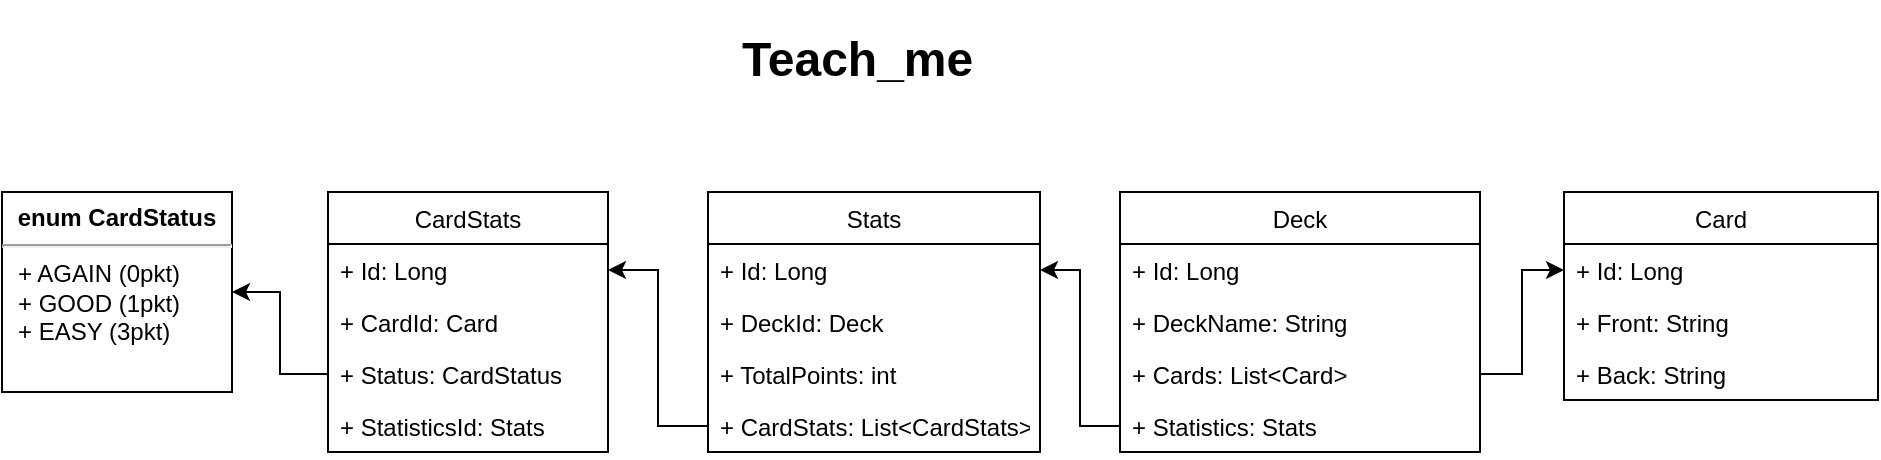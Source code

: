 <mxfile version="20.8.20" type="device"><diagram name="Strona-1" id="C09MxdmME8eIG6dmTotm"><mxGraphModel dx="1615" dy="764" grid="0" gridSize="10" guides="1" tooltips="1" connect="1" arrows="1" fold="1" page="0" pageScale="1" pageWidth="827" pageHeight="1169" math="0" shadow="0"><root><mxCell id="0"/><mxCell id="1" parent="0"/><mxCell id="RwmrF1Tj0tmwLUVZTNdM-1" value="&lt;h1&gt;Teach_me&lt;/h1&gt;" style="text;html=1;strokeColor=none;fillColor=none;spacing=5;spacingTop=-20;whiteSpace=wrap;overflow=hidden;rounded=0;" vertex="1" parent="1"><mxGeometry x="123" y="385" width="190" height="45" as="geometry"/></mxCell><mxCell id="RwmrF1Tj0tmwLUVZTNdM-2" value="Deck" style="swimlane;fontStyle=0;childLayout=stackLayout;horizontal=1;startSize=26;fillColor=none;horizontalStack=0;resizeParent=1;resizeParentMax=0;resizeLast=0;collapsible=1;marginBottom=0;" vertex="1" parent="1"><mxGeometry x="317" y="471" width="180" height="130" as="geometry"/></mxCell><mxCell id="RwmrF1Tj0tmwLUVZTNdM-3" value="+ Id: Long  &#10;" style="text;strokeColor=none;fillColor=none;align=left;verticalAlign=top;spacingLeft=4;spacingRight=4;overflow=hidden;rotatable=0;points=[[0,0.5],[1,0.5]];portConstraint=eastwest;" vertex="1" parent="RwmrF1Tj0tmwLUVZTNdM-2"><mxGeometry y="26" width="180" height="26" as="geometry"/></mxCell><mxCell id="RwmrF1Tj0tmwLUVZTNdM-4" value="+ DeckName: String" style="text;strokeColor=none;fillColor=none;align=left;verticalAlign=top;spacingLeft=4;spacingRight=4;overflow=hidden;rotatable=0;points=[[0,0.5],[1,0.5]];portConstraint=eastwest;" vertex="1" parent="RwmrF1Tj0tmwLUVZTNdM-2"><mxGeometry y="52" width="180" height="26" as="geometry"/></mxCell><mxCell id="RwmrF1Tj0tmwLUVZTNdM-5" value="+ Cards: List&lt;Card&gt;" style="text;strokeColor=none;fillColor=none;align=left;verticalAlign=top;spacingLeft=4;spacingRight=4;overflow=hidden;rotatable=0;points=[[0,0.5],[1,0.5]];portConstraint=eastwest;" vertex="1" parent="RwmrF1Tj0tmwLUVZTNdM-2"><mxGeometry y="78" width="180" height="26" as="geometry"/></mxCell><mxCell id="RwmrF1Tj0tmwLUVZTNdM-6" value="+ Statistics: Stats" style="text;strokeColor=none;fillColor=none;align=left;verticalAlign=top;spacingLeft=4;spacingRight=4;overflow=hidden;rotatable=0;points=[[0,0.5],[1,0.5]];portConstraint=eastwest;" vertex="1" parent="RwmrF1Tj0tmwLUVZTNdM-2"><mxGeometry y="104" width="180" height="26" as="geometry"/></mxCell><mxCell id="RwmrF1Tj0tmwLUVZTNdM-8" value="Card" style="swimlane;fontStyle=0;childLayout=stackLayout;horizontal=1;startSize=26;fillColor=none;horizontalStack=0;resizeParent=1;resizeParentMax=0;resizeLast=0;collapsible=1;marginBottom=0;" vertex="1" parent="1"><mxGeometry x="539" y="471" width="157" height="104" as="geometry"/></mxCell><mxCell id="RwmrF1Tj0tmwLUVZTNdM-9" value="+ Id: Long" style="text;strokeColor=none;fillColor=none;align=left;verticalAlign=top;spacingLeft=4;spacingRight=4;overflow=hidden;rotatable=0;points=[[0,0.5],[1,0.5]];portConstraint=eastwest;" vertex="1" parent="RwmrF1Tj0tmwLUVZTNdM-8"><mxGeometry y="26" width="157" height="26" as="geometry"/></mxCell><mxCell id="RwmrF1Tj0tmwLUVZTNdM-10" value="+ Front: String" style="text;strokeColor=none;fillColor=none;align=left;verticalAlign=top;spacingLeft=4;spacingRight=4;overflow=hidden;rotatable=0;points=[[0,0.5],[1,0.5]];portConstraint=eastwest;" vertex="1" parent="RwmrF1Tj0tmwLUVZTNdM-8"><mxGeometry y="52" width="157" height="26" as="geometry"/></mxCell><mxCell id="RwmrF1Tj0tmwLUVZTNdM-11" value="+ Back: String" style="text;strokeColor=none;fillColor=none;align=left;verticalAlign=top;spacingLeft=4;spacingRight=4;overflow=hidden;rotatable=0;points=[[0,0.5],[1,0.5]];portConstraint=eastwest;" vertex="1" parent="RwmrF1Tj0tmwLUVZTNdM-8"><mxGeometry y="78" width="157" height="26" as="geometry"/></mxCell><mxCell id="RwmrF1Tj0tmwLUVZTNdM-14" value="&lt;p style=&quot;margin:0px;margin-top:6px;text-align:center;&quot;&gt;&lt;b&gt;enum CardStatus&lt;/b&gt;&lt;/p&gt;&lt;hr&gt;&lt;p style=&quot;margin:0px;margin-left:8px;&quot;&gt;+ AGAIN (0pkt)&lt;br&gt;+ GOOD (1pkt)&lt;/p&gt;&lt;p style=&quot;margin:0px;margin-left:8px;&quot;&gt;+ EASY (3pkt)&lt;/p&gt;" style="align=left;overflow=fill;html=1;dropTarget=0;" vertex="1" parent="1"><mxGeometry x="-242" y="471" width="115" height="100" as="geometry"/></mxCell><mxCell id="RwmrF1Tj0tmwLUVZTNdM-16" value="Stats" style="swimlane;fontStyle=0;childLayout=stackLayout;horizontal=1;startSize=26;fillColor=none;horizontalStack=0;resizeParent=1;resizeParentMax=0;resizeLast=0;collapsible=1;marginBottom=0;" vertex="1" parent="1"><mxGeometry x="111" y="471" width="166" height="130" as="geometry"/></mxCell><mxCell id="RwmrF1Tj0tmwLUVZTNdM-17" value="+ Id: Long" style="text;strokeColor=none;fillColor=none;align=left;verticalAlign=top;spacingLeft=4;spacingRight=4;overflow=hidden;rotatable=0;points=[[0,0.5],[1,0.5]];portConstraint=eastwest;" vertex="1" parent="RwmrF1Tj0tmwLUVZTNdM-16"><mxGeometry y="26" width="166" height="26" as="geometry"/></mxCell><mxCell id="RwmrF1Tj0tmwLUVZTNdM-18" value="+ DeckId: Deck" style="text;strokeColor=none;fillColor=none;align=left;verticalAlign=top;spacingLeft=4;spacingRight=4;overflow=hidden;rotatable=0;points=[[0,0.5],[1,0.5]];portConstraint=eastwest;" vertex="1" parent="RwmrF1Tj0tmwLUVZTNdM-16"><mxGeometry y="52" width="166" height="26" as="geometry"/></mxCell><mxCell id="RwmrF1Tj0tmwLUVZTNdM-20" value="+ TotalPoints: int" style="text;strokeColor=none;fillColor=none;align=left;verticalAlign=top;spacingLeft=4;spacingRight=4;overflow=hidden;rotatable=0;points=[[0,0.5],[1,0.5]];portConstraint=eastwest;" vertex="1" parent="RwmrF1Tj0tmwLUVZTNdM-16"><mxGeometry y="78" width="166" height="26" as="geometry"/></mxCell><mxCell id="RwmrF1Tj0tmwLUVZTNdM-26" value="+ CardStats: List&lt;CardStats&gt;" style="text;strokeColor=none;fillColor=none;align=left;verticalAlign=top;spacingLeft=4;spacingRight=4;overflow=hidden;rotatable=0;points=[[0,0.5],[1,0.5]];portConstraint=eastwest;" vertex="1" parent="RwmrF1Tj0tmwLUVZTNdM-16"><mxGeometry y="104" width="166" height="26" as="geometry"/></mxCell><mxCell id="RwmrF1Tj0tmwLUVZTNdM-22" value="CardStats" style="swimlane;fontStyle=0;childLayout=stackLayout;horizontal=1;startSize=26;fillColor=none;horizontalStack=0;resizeParent=1;resizeParentMax=0;resizeLast=0;collapsible=1;marginBottom=0;" vertex="1" parent="1"><mxGeometry x="-79" y="471" width="140" height="130" as="geometry"/></mxCell><mxCell id="RwmrF1Tj0tmwLUVZTNdM-23" value="+ Id: Long" style="text;strokeColor=none;fillColor=none;align=left;verticalAlign=top;spacingLeft=4;spacingRight=4;overflow=hidden;rotatable=0;points=[[0,0.5],[1,0.5]];portConstraint=eastwest;" vertex="1" parent="RwmrF1Tj0tmwLUVZTNdM-22"><mxGeometry y="26" width="140" height="26" as="geometry"/></mxCell><mxCell id="RwmrF1Tj0tmwLUVZTNdM-24" value="+ CardId: Card" style="text;strokeColor=none;fillColor=none;align=left;verticalAlign=top;spacingLeft=4;spacingRight=4;overflow=hidden;rotatable=0;points=[[0,0.5],[1,0.5]];portConstraint=eastwest;" vertex="1" parent="RwmrF1Tj0tmwLUVZTNdM-22"><mxGeometry y="52" width="140" height="26" as="geometry"/></mxCell><mxCell id="RwmrF1Tj0tmwLUVZTNdM-25" value="+ Status: CardStatus" style="text;strokeColor=none;fillColor=none;align=left;verticalAlign=top;spacingLeft=4;spacingRight=4;overflow=hidden;rotatable=0;points=[[0,0.5],[1,0.5]];portConstraint=eastwest;" vertex="1" parent="RwmrF1Tj0tmwLUVZTNdM-22"><mxGeometry y="78" width="140" height="26" as="geometry"/></mxCell><mxCell id="RwmrF1Tj0tmwLUVZTNdM-38" value="+ StatisticsId: Stats" style="text;strokeColor=none;fillColor=none;align=left;verticalAlign=top;spacingLeft=4;spacingRight=4;overflow=hidden;rotatable=0;points=[[0,0.5],[1,0.5]];portConstraint=eastwest;" vertex="1" parent="RwmrF1Tj0tmwLUVZTNdM-22"><mxGeometry y="104" width="140" height="26" as="geometry"/></mxCell><mxCell id="RwmrF1Tj0tmwLUVZTNdM-29" style="edgeStyle=orthogonalEdgeStyle;rounded=0;orthogonalLoop=1;jettySize=auto;html=1;exitX=1;exitY=0.5;exitDx=0;exitDy=0;entryX=0;entryY=0.5;entryDx=0;entryDy=0;" edge="1" parent="1" source="RwmrF1Tj0tmwLUVZTNdM-5" target="RwmrF1Tj0tmwLUVZTNdM-9"><mxGeometry relative="1" as="geometry"/></mxCell><mxCell id="RwmrF1Tj0tmwLUVZTNdM-30" style="edgeStyle=orthogonalEdgeStyle;rounded=0;orthogonalLoop=1;jettySize=auto;html=1;exitX=0;exitY=0.5;exitDx=0;exitDy=0;entryX=1;entryY=0.5;entryDx=0;entryDy=0;" edge="1" parent="1" source="RwmrF1Tj0tmwLUVZTNdM-6" target="RwmrF1Tj0tmwLUVZTNdM-17"><mxGeometry relative="1" as="geometry"/></mxCell><mxCell id="RwmrF1Tj0tmwLUVZTNdM-31" style="edgeStyle=orthogonalEdgeStyle;rounded=0;orthogonalLoop=1;jettySize=auto;html=1;exitX=0;exitY=0.5;exitDx=0;exitDy=0;entryX=1;entryY=0.5;entryDx=0;entryDy=0;" edge="1" parent="1" source="RwmrF1Tj0tmwLUVZTNdM-26" target="RwmrF1Tj0tmwLUVZTNdM-23"><mxGeometry relative="1" as="geometry"/></mxCell><mxCell id="RwmrF1Tj0tmwLUVZTNdM-32" style="edgeStyle=orthogonalEdgeStyle;rounded=0;orthogonalLoop=1;jettySize=auto;html=1;exitX=0;exitY=0.5;exitDx=0;exitDy=0;" edge="1" parent="1" source="RwmrF1Tj0tmwLUVZTNdM-25" target="RwmrF1Tj0tmwLUVZTNdM-14"><mxGeometry relative="1" as="geometry"/></mxCell></root></mxGraphModel></diagram></mxfile>